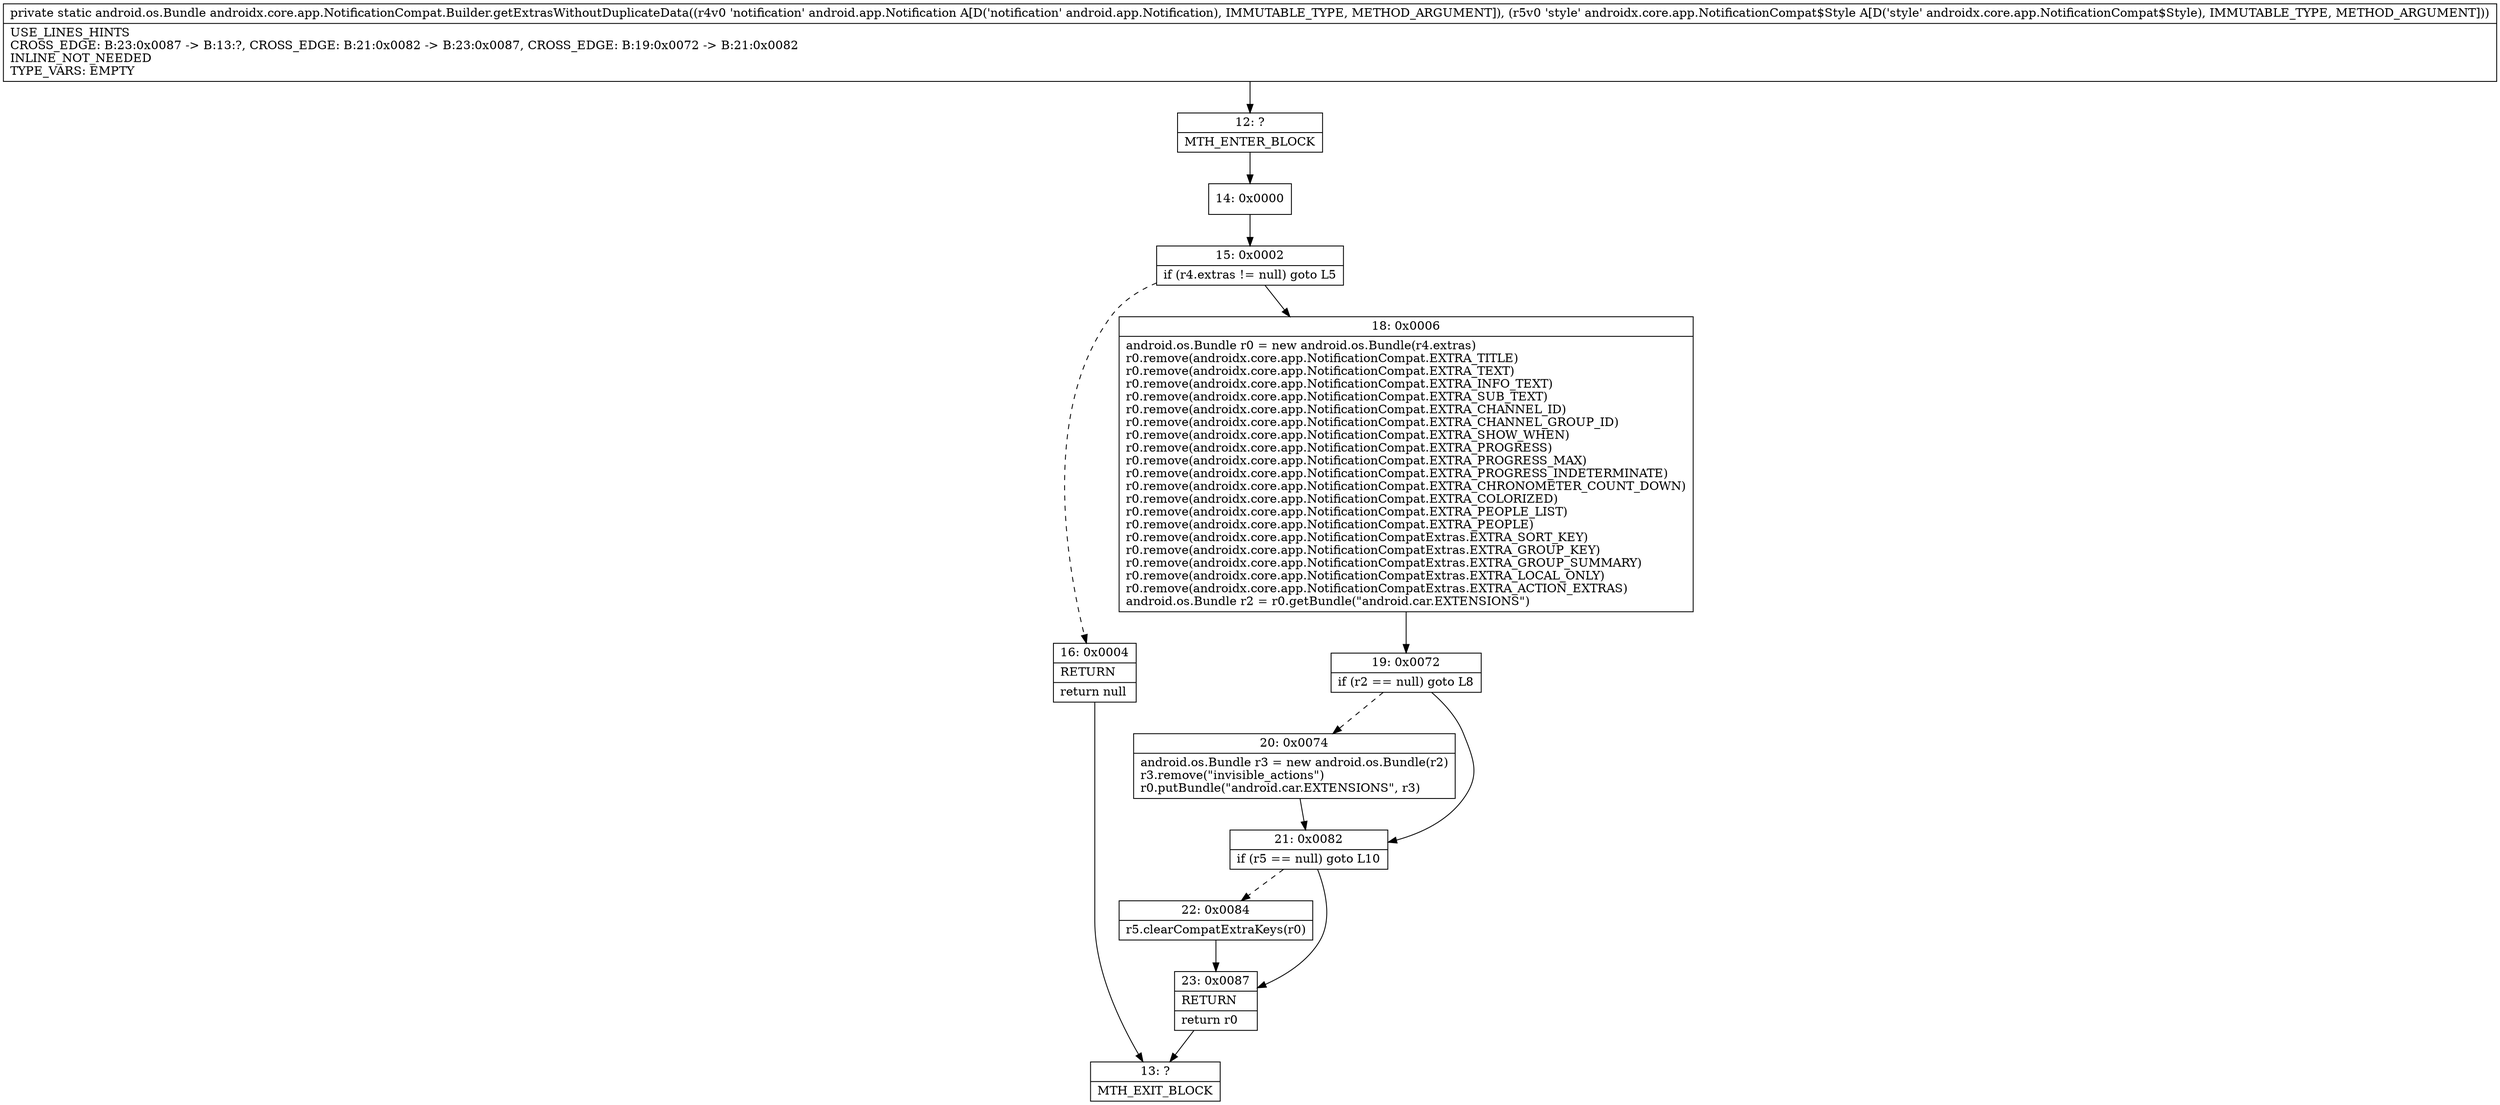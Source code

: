 digraph "CFG forandroidx.core.app.NotificationCompat.Builder.getExtrasWithoutDuplicateData(Landroid\/app\/Notification;Landroidx\/core\/app\/NotificationCompat$Style;)Landroid\/os\/Bundle;" {
Node_12 [shape=record,label="{12\:\ ?|MTH_ENTER_BLOCK\l}"];
Node_14 [shape=record,label="{14\:\ 0x0000}"];
Node_15 [shape=record,label="{15\:\ 0x0002|if (r4.extras != null) goto L5\l}"];
Node_16 [shape=record,label="{16\:\ 0x0004|RETURN\l|return null\l}"];
Node_13 [shape=record,label="{13\:\ ?|MTH_EXIT_BLOCK\l}"];
Node_18 [shape=record,label="{18\:\ 0x0006|android.os.Bundle r0 = new android.os.Bundle(r4.extras)\lr0.remove(androidx.core.app.NotificationCompat.EXTRA_TITLE)\lr0.remove(androidx.core.app.NotificationCompat.EXTRA_TEXT)\lr0.remove(androidx.core.app.NotificationCompat.EXTRA_INFO_TEXT)\lr0.remove(androidx.core.app.NotificationCompat.EXTRA_SUB_TEXT)\lr0.remove(androidx.core.app.NotificationCompat.EXTRA_CHANNEL_ID)\lr0.remove(androidx.core.app.NotificationCompat.EXTRA_CHANNEL_GROUP_ID)\lr0.remove(androidx.core.app.NotificationCompat.EXTRA_SHOW_WHEN)\lr0.remove(androidx.core.app.NotificationCompat.EXTRA_PROGRESS)\lr0.remove(androidx.core.app.NotificationCompat.EXTRA_PROGRESS_MAX)\lr0.remove(androidx.core.app.NotificationCompat.EXTRA_PROGRESS_INDETERMINATE)\lr0.remove(androidx.core.app.NotificationCompat.EXTRA_CHRONOMETER_COUNT_DOWN)\lr0.remove(androidx.core.app.NotificationCompat.EXTRA_COLORIZED)\lr0.remove(androidx.core.app.NotificationCompat.EXTRA_PEOPLE_LIST)\lr0.remove(androidx.core.app.NotificationCompat.EXTRA_PEOPLE)\lr0.remove(androidx.core.app.NotificationCompatExtras.EXTRA_SORT_KEY)\lr0.remove(androidx.core.app.NotificationCompatExtras.EXTRA_GROUP_KEY)\lr0.remove(androidx.core.app.NotificationCompatExtras.EXTRA_GROUP_SUMMARY)\lr0.remove(androidx.core.app.NotificationCompatExtras.EXTRA_LOCAL_ONLY)\lr0.remove(androidx.core.app.NotificationCompatExtras.EXTRA_ACTION_EXTRAS)\landroid.os.Bundle r2 = r0.getBundle(\"android.car.EXTENSIONS\")\l}"];
Node_19 [shape=record,label="{19\:\ 0x0072|if (r2 == null) goto L8\l}"];
Node_20 [shape=record,label="{20\:\ 0x0074|android.os.Bundle r3 = new android.os.Bundle(r2)\lr3.remove(\"invisible_actions\")\lr0.putBundle(\"android.car.EXTENSIONS\", r3)\l}"];
Node_21 [shape=record,label="{21\:\ 0x0082|if (r5 == null) goto L10\l}"];
Node_22 [shape=record,label="{22\:\ 0x0084|r5.clearCompatExtraKeys(r0)\l}"];
Node_23 [shape=record,label="{23\:\ 0x0087|RETURN\l|return r0\l}"];
MethodNode[shape=record,label="{private static android.os.Bundle androidx.core.app.NotificationCompat.Builder.getExtrasWithoutDuplicateData((r4v0 'notification' android.app.Notification A[D('notification' android.app.Notification), IMMUTABLE_TYPE, METHOD_ARGUMENT]), (r5v0 'style' androidx.core.app.NotificationCompat$Style A[D('style' androidx.core.app.NotificationCompat$Style), IMMUTABLE_TYPE, METHOD_ARGUMENT]))  | USE_LINES_HINTS\lCROSS_EDGE: B:23:0x0087 \-\> B:13:?, CROSS_EDGE: B:21:0x0082 \-\> B:23:0x0087, CROSS_EDGE: B:19:0x0072 \-\> B:21:0x0082\lINLINE_NOT_NEEDED\lTYPE_VARS: EMPTY\l}"];
MethodNode -> Node_12;Node_12 -> Node_14;
Node_14 -> Node_15;
Node_15 -> Node_16[style=dashed];
Node_15 -> Node_18;
Node_16 -> Node_13;
Node_18 -> Node_19;
Node_19 -> Node_20[style=dashed];
Node_19 -> Node_21;
Node_20 -> Node_21;
Node_21 -> Node_22[style=dashed];
Node_21 -> Node_23;
Node_22 -> Node_23;
Node_23 -> Node_13;
}

